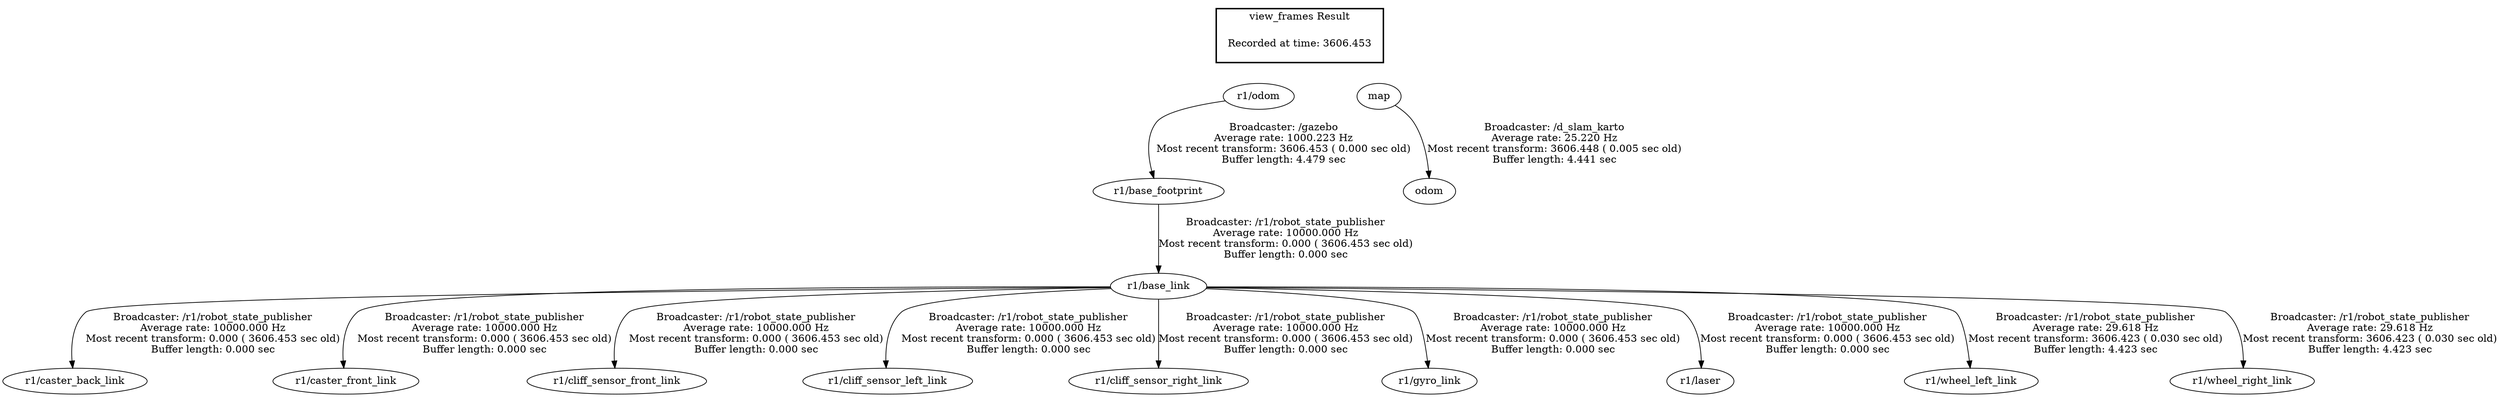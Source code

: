 digraph G {
"r1/base_footprint" -> "r1/base_link"[label="Broadcaster: /r1/robot_state_publisher\nAverage rate: 10000.000 Hz\nMost recent transform: 0.000 ( 3606.453 sec old)\nBuffer length: 0.000 sec\n"];
"r1/odom" -> "r1/base_footprint"[label="Broadcaster: /gazebo\nAverage rate: 1000.223 Hz\nMost recent transform: 3606.453 ( 0.000 sec old)\nBuffer length: 4.479 sec\n"];
"r1/base_link" -> "r1/caster_back_link"[label="Broadcaster: /r1/robot_state_publisher\nAverage rate: 10000.000 Hz\nMost recent transform: 0.000 ( 3606.453 sec old)\nBuffer length: 0.000 sec\n"];
"r1/base_link" -> "r1/caster_front_link"[label="Broadcaster: /r1/robot_state_publisher\nAverage rate: 10000.000 Hz\nMost recent transform: 0.000 ( 3606.453 sec old)\nBuffer length: 0.000 sec\n"];
"r1/base_link" -> "r1/cliff_sensor_front_link"[label="Broadcaster: /r1/robot_state_publisher\nAverage rate: 10000.000 Hz\nMost recent transform: 0.000 ( 3606.453 sec old)\nBuffer length: 0.000 sec\n"];
"r1/base_link" -> "r1/cliff_sensor_left_link"[label="Broadcaster: /r1/robot_state_publisher\nAverage rate: 10000.000 Hz\nMost recent transform: 0.000 ( 3606.453 sec old)\nBuffer length: 0.000 sec\n"];
"r1/base_link" -> "r1/cliff_sensor_right_link"[label="Broadcaster: /r1/robot_state_publisher\nAverage rate: 10000.000 Hz\nMost recent transform: 0.000 ( 3606.453 sec old)\nBuffer length: 0.000 sec\n"];
"r1/base_link" -> "r1/gyro_link"[label="Broadcaster: /r1/robot_state_publisher\nAverage rate: 10000.000 Hz\nMost recent transform: 0.000 ( 3606.453 sec old)\nBuffer length: 0.000 sec\n"];
"r1/base_link" -> "r1/laser"[label="Broadcaster: /r1/robot_state_publisher\nAverage rate: 10000.000 Hz\nMost recent transform: 0.000 ( 3606.453 sec old)\nBuffer length: 0.000 sec\n"];
"r1/base_link" -> "r1/wheel_left_link"[label="Broadcaster: /r1/robot_state_publisher\nAverage rate: 29.618 Hz\nMost recent transform: 3606.423 ( 0.030 sec old)\nBuffer length: 4.423 sec\n"];
"r1/base_link" -> "r1/wheel_right_link"[label="Broadcaster: /r1/robot_state_publisher\nAverage rate: 29.618 Hz\nMost recent transform: 3606.423 ( 0.030 sec old)\nBuffer length: 4.423 sec\n"];
"map" -> "odom"[label="Broadcaster: /d_slam_karto\nAverage rate: 25.220 Hz\nMost recent transform: 3606.448 ( 0.005 sec old)\nBuffer length: 4.441 sec\n"];
edge [style=invis];
 subgraph cluster_legend { style=bold; color=black; label ="view_frames Result";
"Recorded at time: 3606.453"[ shape=plaintext ] ;
 }->"r1/odom";
edge [style=invis];
 subgraph cluster_legend { style=bold; color=black; label ="view_frames Result";
"Recorded at time: 3606.453"[ shape=plaintext ] ;
 }->"map";
}